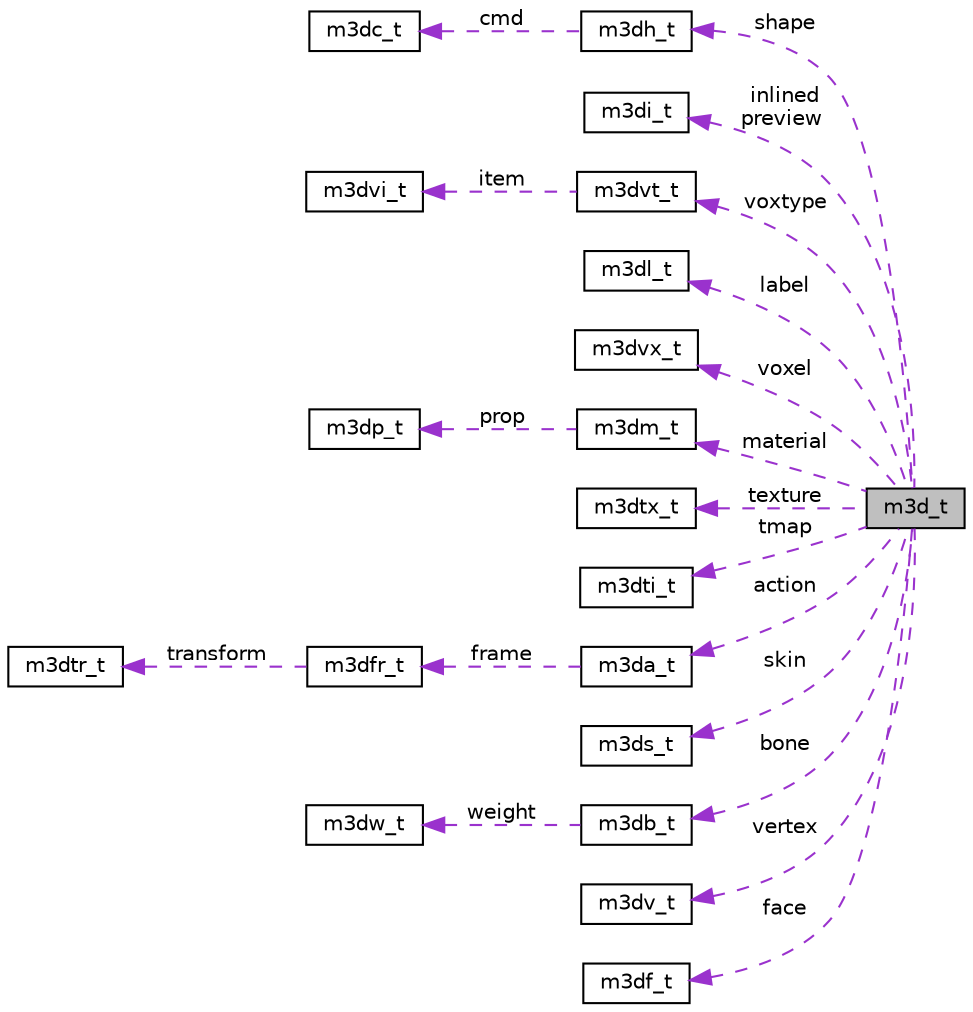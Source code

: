 digraph "m3d_t"
{
 // LATEX_PDF_SIZE
  edge [fontname="Helvetica",fontsize="10",labelfontname="Helvetica",labelfontsize="10"];
  node [fontname="Helvetica",fontsize="10",shape=record];
  rankdir="LR";
  Node1 [label="m3d_t",height=0.2,width=0.4,color="black", fillcolor="grey75", style="filled", fontcolor="black",tooltip=" "];
  Node2 -> Node1 [dir="back",color="darkorchid3",fontsize="10",style="dashed",label=" shape" ,fontname="Helvetica"];
  Node2 [label="m3dh_t",height=0.2,width=0.4,color="black", fillcolor="white", style="filled",URL="$structm3dh__t.html",tooltip=" "];
  Node3 -> Node2 [dir="back",color="darkorchid3",fontsize="10",style="dashed",label=" cmd" ,fontname="Helvetica"];
  Node3 [label="m3dc_t",height=0.2,width=0.4,color="black", fillcolor="white", style="filled",URL="$structm3dc__t.html",tooltip=" "];
  Node4 -> Node1 [dir="back",color="darkorchid3",fontsize="10",style="dashed",label=" inlined\npreview" ,fontname="Helvetica"];
  Node4 [label="m3di_t",height=0.2,width=0.4,color="black", fillcolor="white", style="filled",URL="$structm3di__t.html",tooltip=" "];
  Node5 -> Node1 [dir="back",color="darkorchid3",fontsize="10",style="dashed",label=" voxtype" ,fontname="Helvetica"];
  Node5 [label="m3dvt_t",height=0.2,width=0.4,color="black", fillcolor="white", style="filled",URL="$structm3dvt__t.html",tooltip=" "];
  Node6 -> Node5 [dir="back",color="darkorchid3",fontsize="10",style="dashed",label=" item" ,fontname="Helvetica"];
  Node6 [label="m3dvi_t",height=0.2,width=0.4,color="black", fillcolor="white", style="filled",URL="$structm3dvi__t.html",tooltip=" "];
  Node7 -> Node1 [dir="back",color="darkorchid3",fontsize="10",style="dashed",label=" label" ,fontname="Helvetica"];
  Node7 [label="m3dl_t",height=0.2,width=0.4,color="black", fillcolor="white", style="filled",URL="$structm3dl__t.html",tooltip=" "];
  Node8 -> Node1 [dir="back",color="darkorchid3",fontsize="10",style="dashed",label=" voxel" ,fontname="Helvetica"];
  Node8 [label="m3dvx_t",height=0.2,width=0.4,color="black", fillcolor="white", style="filled",URL="$structm3dvx__t.html",tooltip=" "];
  Node9 -> Node1 [dir="back",color="darkorchid3",fontsize="10",style="dashed",label=" material" ,fontname="Helvetica"];
  Node9 [label="m3dm_t",height=0.2,width=0.4,color="black", fillcolor="white", style="filled",URL="$structm3dm__t.html",tooltip=" "];
  Node10 -> Node9 [dir="back",color="darkorchid3",fontsize="10",style="dashed",label=" prop" ,fontname="Helvetica"];
  Node10 [label="m3dp_t",height=0.2,width=0.4,color="black", fillcolor="white", style="filled",URL="$structm3dp__t.html",tooltip=" "];
  Node11 -> Node1 [dir="back",color="darkorchid3",fontsize="10",style="dashed",label=" texture" ,fontname="Helvetica"];
  Node11 [label="m3dtx_t",height=0.2,width=0.4,color="black", fillcolor="white", style="filled",URL="$structm3dtx__t.html",tooltip=" "];
  Node12 -> Node1 [dir="back",color="darkorchid3",fontsize="10",style="dashed",label=" tmap" ,fontname="Helvetica"];
  Node12 [label="m3dti_t",height=0.2,width=0.4,color="black", fillcolor="white", style="filled",URL="$structm3dti__t.html",tooltip=" "];
  Node13 -> Node1 [dir="back",color="darkorchid3",fontsize="10",style="dashed",label=" action" ,fontname="Helvetica"];
  Node13 [label="m3da_t",height=0.2,width=0.4,color="black", fillcolor="white", style="filled",URL="$structm3da__t.html",tooltip=" "];
  Node14 -> Node13 [dir="back",color="darkorchid3",fontsize="10",style="dashed",label=" frame" ,fontname="Helvetica"];
  Node14 [label="m3dfr_t",height=0.2,width=0.4,color="black", fillcolor="white", style="filled",URL="$structm3dfr__t.html",tooltip=" "];
  Node15 -> Node14 [dir="back",color="darkorchid3",fontsize="10",style="dashed",label=" transform" ,fontname="Helvetica"];
  Node15 [label="m3dtr_t",height=0.2,width=0.4,color="black", fillcolor="white", style="filled",URL="$structm3dtr__t.html",tooltip=" "];
  Node16 -> Node1 [dir="back",color="darkorchid3",fontsize="10",style="dashed",label=" skin" ,fontname="Helvetica"];
  Node16 [label="m3ds_t",height=0.2,width=0.4,color="black", fillcolor="white", style="filled",URL="$structm3ds__t.html",tooltip=" "];
  Node17 -> Node1 [dir="back",color="darkorchid3",fontsize="10",style="dashed",label=" bone" ,fontname="Helvetica"];
  Node17 [label="m3db_t",height=0.2,width=0.4,color="black", fillcolor="white", style="filled",URL="$structm3db__t.html",tooltip=" "];
  Node18 -> Node17 [dir="back",color="darkorchid3",fontsize="10",style="dashed",label=" weight" ,fontname="Helvetica"];
  Node18 [label="m3dw_t",height=0.2,width=0.4,color="black", fillcolor="white", style="filled",URL="$structm3dw__t.html",tooltip=" "];
  Node19 -> Node1 [dir="back",color="darkorchid3",fontsize="10",style="dashed",label=" vertex" ,fontname="Helvetica"];
  Node19 [label="m3dv_t",height=0.2,width=0.4,color="black", fillcolor="white", style="filled",URL="$structm3dv__t.html",tooltip=" "];
  Node20 -> Node1 [dir="back",color="darkorchid3",fontsize="10",style="dashed",label=" face" ,fontname="Helvetica"];
  Node20 [label="m3df_t",height=0.2,width=0.4,color="black", fillcolor="white", style="filled",URL="$structm3df__t.html",tooltip=" "];
}
